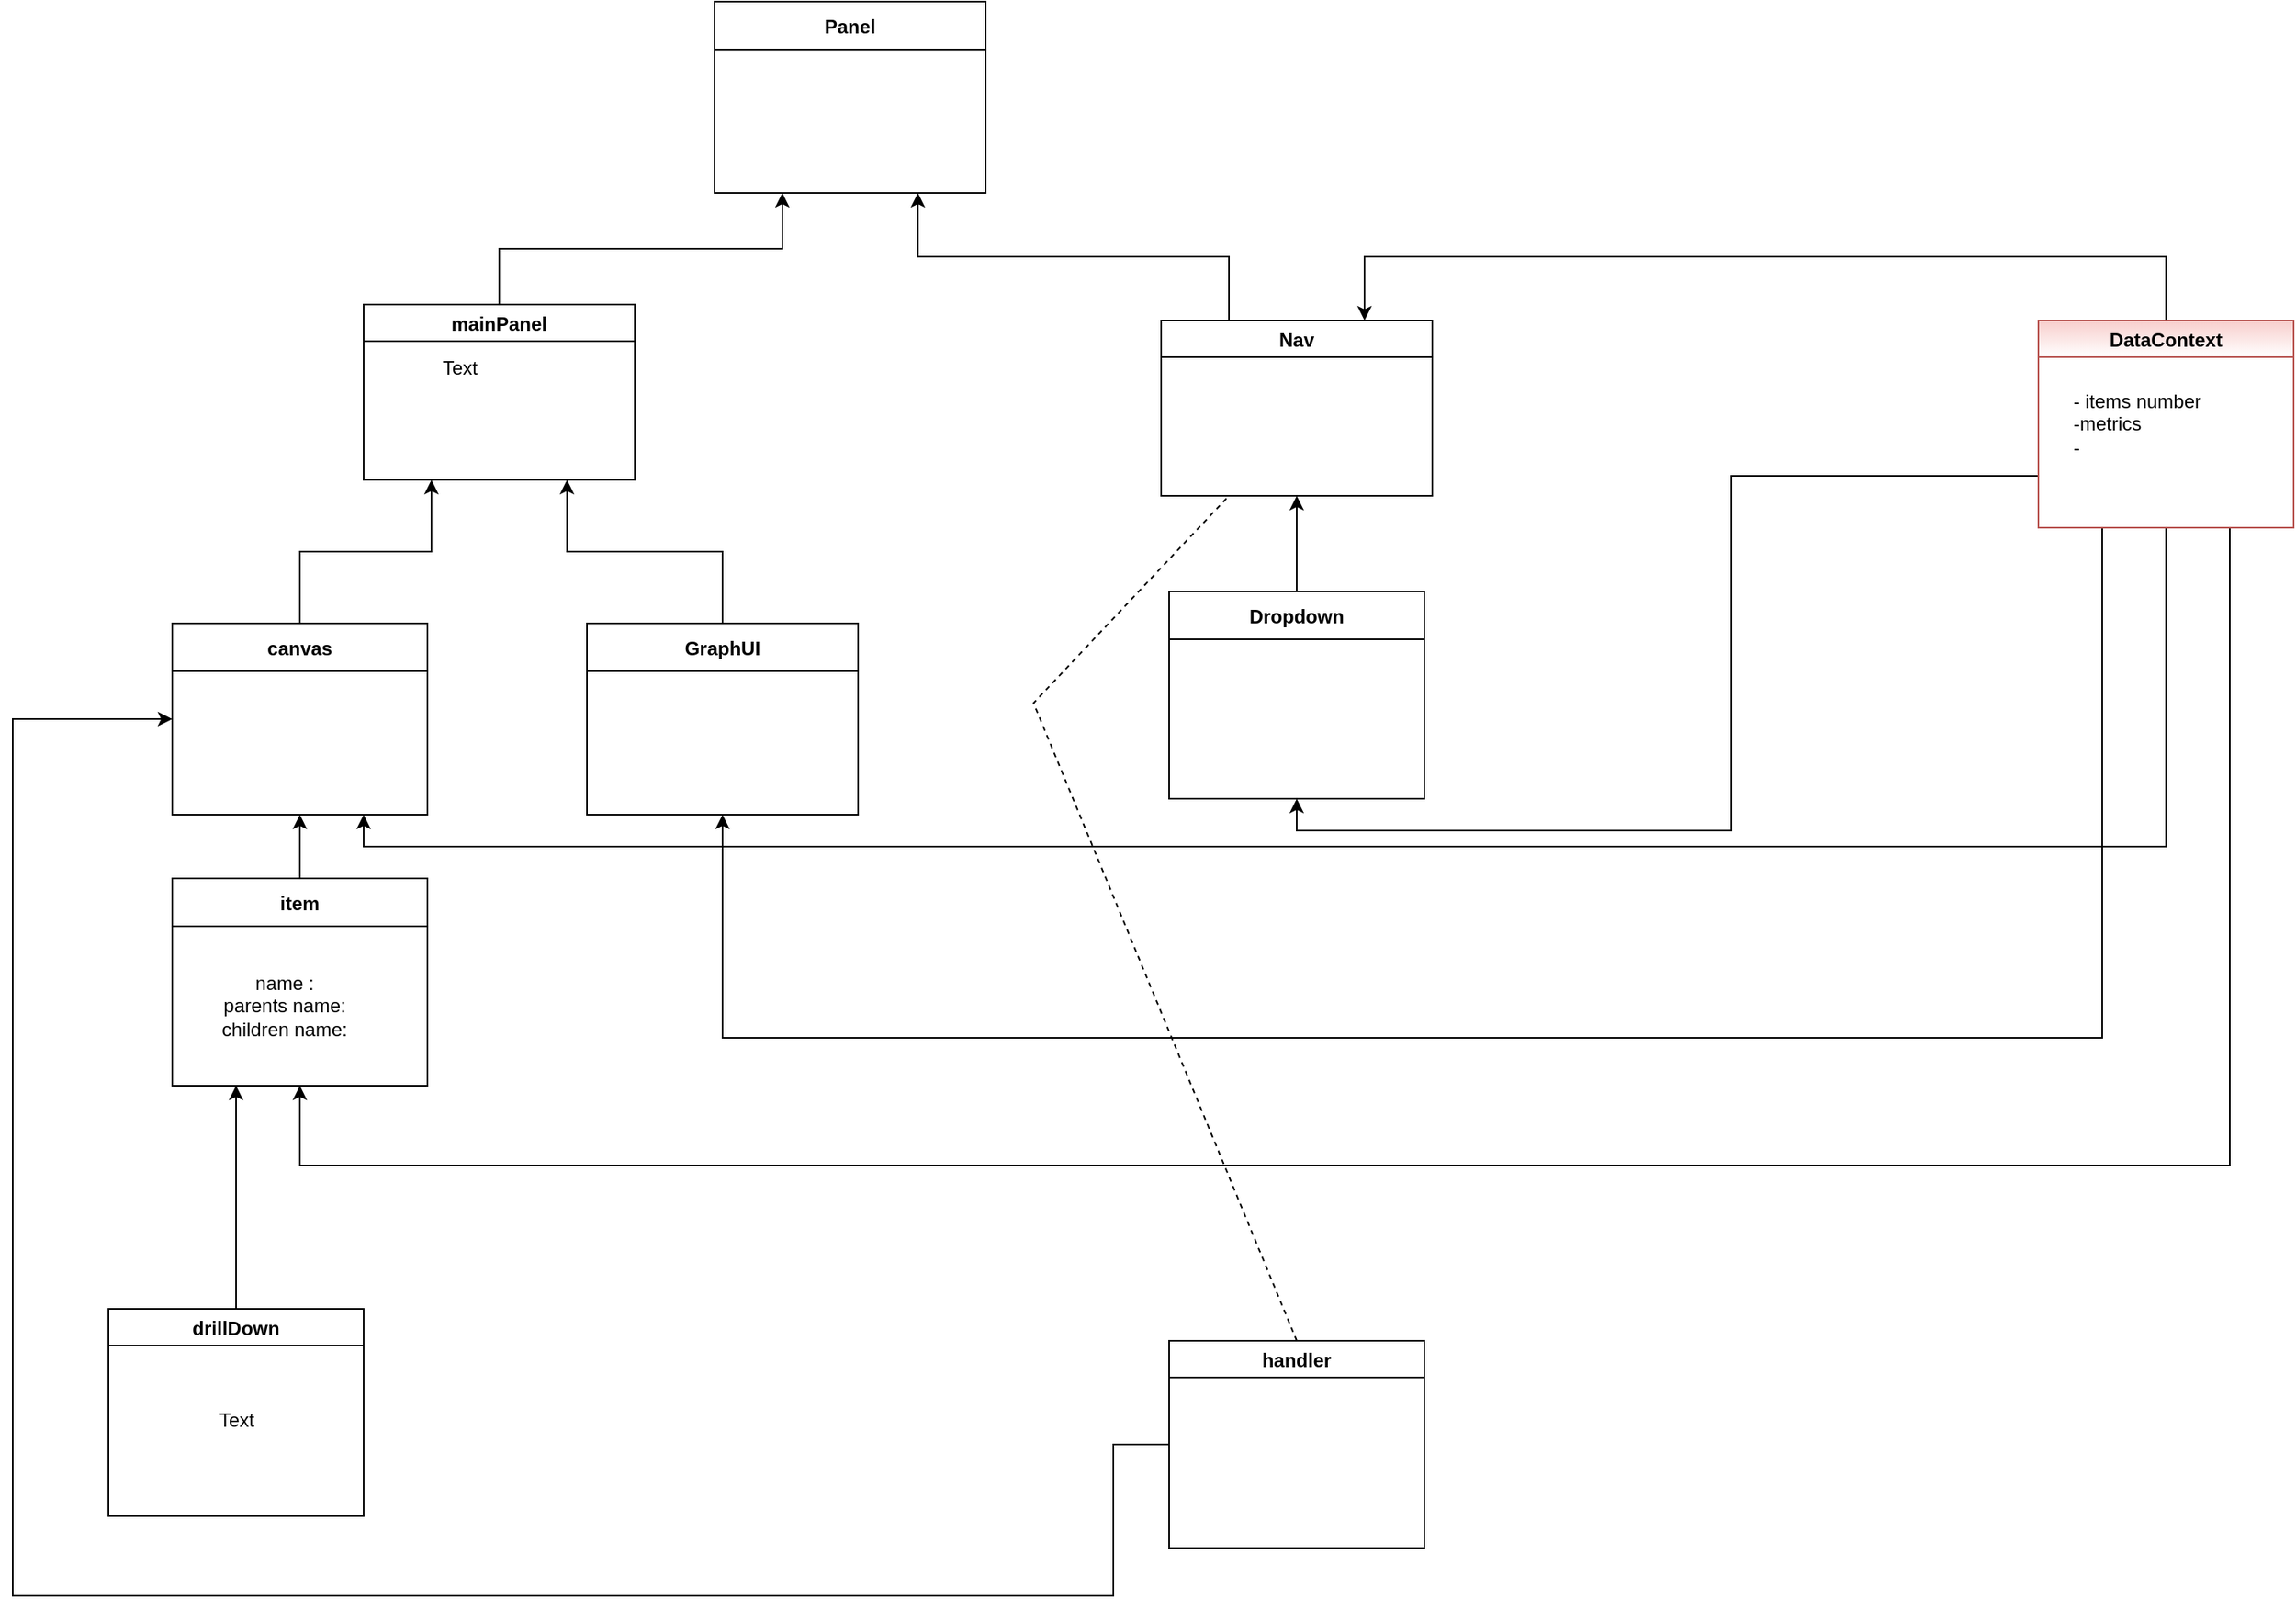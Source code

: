<mxfile version="15.7.3" type="github">
  <diagram id="wOV027mfHfYz6Kvpdw_u" name="Page-1">
    <mxGraphModel dx="2912" dy="1112" grid="1" gridSize="10" guides="1" tooltips="1" connect="1" arrows="1" fold="1" page="1" pageScale="1" pageWidth="850" pageHeight="1100" math="0" shadow="0">
      <root>
        <mxCell id="0" />
        <mxCell id="1" parent="0" />
        <mxCell id="j2CHza1dFCDNHK3temvZ-5" value="Panel" style="swimlane;startSize=30;" vertex="1" parent="1">
          <mxGeometry x="350" y="50" width="170" height="120" as="geometry" />
        </mxCell>
        <mxCell id="j2CHza1dFCDNHK3temvZ-43" style="edgeStyle=orthogonalEdgeStyle;rounded=0;orthogonalLoop=1;jettySize=auto;html=1;exitX=0.5;exitY=0;exitDx=0;exitDy=0;entryX=0.25;entryY=1;entryDx=0;entryDy=0;" edge="1" parent="1" source="j2CHza1dFCDNHK3temvZ-6" target="j2CHza1dFCDNHK3temvZ-5">
          <mxGeometry relative="1" as="geometry" />
        </mxCell>
        <mxCell id="j2CHza1dFCDNHK3temvZ-6" value="mainPanel" style="swimlane;startSize=23;" vertex="1" parent="1">
          <mxGeometry x="130" y="240" width="170" height="110" as="geometry" />
        </mxCell>
        <mxCell id="j2CHza1dFCDNHK3temvZ-33" style="edgeStyle=orthogonalEdgeStyle;rounded=0;orthogonalLoop=1;jettySize=auto;html=1;exitX=0.5;exitY=0;exitDx=0;exitDy=0;entryX=0.75;entryY=1;entryDx=0;entryDy=0;" edge="1" parent="1" source="j2CHza1dFCDNHK3temvZ-7" target="j2CHza1dFCDNHK3temvZ-6">
          <mxGeometry relative="1" as="geometry" />
        </mxCell>
        <mxCell id="j2CHza1dFCDNHK3temvZ-7" value="GraphUI" style="swimlane;startSize=30;" vertex="1" parent="1">
          <mxGeometry x="270" y="440" width="170" height="120" as="geometry" />
        </mxCell>
        <mxCell id="j2CHza1dFCDNHK3temvZ-41" style="edgeStyle=orthogonalEdgeStyle;rounded=0;orthogonalLoop=1;jettySize=auto;html=1;exitX=0.25;exitY=0;exitDx=0;exitDy=0;entryX=0.75;entryY=1;entryDx=0;entryDy=0;" edge="1" parent="1" source="j2CHza1dFCDNHK3temvZ-10" target="j2CHza1dFCDNHK3temvZ-5">
          <mxGeometry relative="1" as="geometry" />
        </mxCell>
        <mxCell id="j2CHza1dFCDNHK3temvZ-10" value="Nav" style="swimlane;" vertex="1" parent="1">
          <mxGeometry x="630" y="250" width="170" height="110" as="geometry">
            <mxRectangle x="630" y="250" width="50" height="23" as="alternateBounds" />
          </mxGeometry>
        </mxCell>
        <mxCell id="j2CHza1dFCDNHK3temvZ-16" style="edgeStyle=orthogonalEdgeStyle;rounded=0;orthogonalLoop=1;jettySize=auto;html=1;exitX=0.5;exitY=0;exitDx=0;exitDy=0;entryX=0.5;entryY=1;entryDx=0;entryDy=0;" edge="1" parent="1" source="j2CHza1dFCDNHK3temvZ-14" target="j2CHza1dFCDNHK3temvZ-10">
          <mxGeometry relative="1" as="geometry" />
        </mxCell>
        <mxCell id="j2CHza1dFCDNHK3temvZ-14" value="Dropdown" style="swimlane;startSize=30;" vertex="1" parent="1">
          <mxGeometry x="635" y="420" width="160" height="130" as="geometry">
            <mxRectangle x="635" y="420" width="90" height="30" as="alternateBounds" />
          </mxGeometry>
        </mxCell>
        <mxCell id="j2CHza1dFCDNHK3temvZ-29" style="edgeStyle=orthogonalEdgeStyle;rounded=0;orthogonalLoop=1;jettySize=auto;html=1;exitX=0.5;exitY=0;exitDx=0;exitDy=0;entryX=0.25;entryY=1;entryDx=0;entryDy=0;" edge="1" parent="1" source="j2CHza1dFCDNHK3temvZ-17" target="j2CHza1dFCDNHK3temvZ-6">
          <mxGeometry relative="1" as="geometry" />
        </mxCell>
        <mxCell id="j2CHza1dFCDNHK3temvZ-17" value="canvas" style="swimlane;startSize=30;" vertex="1" parent="1">
          <mxGeometry x="10" y="440" width="160" height="120" as="geometry" />
        </mxCell>
        <mxCell id="j2CHza1dFCDNHK3temvZ-36" style="edgeStyle=orthogonalEdgeStyle;rounded=0;orthogonalLoop=1;jettySize=auto;html=1;exitX=0.5;exitY=0;exitDx=0;exitDy=0;entryX=0.5;entryY=1;entryDx=0;entryDy=0;" edge="1" parent="1" source="j2CHza1dFCDNHK3temvZ-19" target="j2CHza1dFCDNHK3temvZ-17">
          <mxGeometry relative="1" as="geometry" />
        </mxCell>
        <mxCell id="j2CHza1dFCDNHK3temvZ-19" value="item" style="swimlane;startSize=30;" vertex="1" parent="1">
          <mxGeometry x="10" y="600" width="160" height="130" as="geometry" />
        </mxCell>
        <mxCell id="j2CHza1dFCDNHK3temvZ-23" style="edgeStyle=orthogonalEdgeStyle;rounded=0;orthogonalLoop=1;jettySize=auto;html=1;exitX=0.5;exitY=0;exitDx=0;exitDy=0;entryX=0.75;entryY=0;entryDx=0;entryDy=0;" edge="1" parent="1" source="j2CHza1dFCDNHK3temvZ-22" target="j2CHza1dFCDNHK3temvZ-10">
          <mxGeometry relative="1" as="geometry">
            <Array as="points">
              <mxPoint x="1260" y="210" />
              <mxPoint x="758" y="210" />
            </Array>
          </mxGeometry>
        </mxCell>
        <mxCell id="j2CHza1dFCDNHK3temvZ-34" style="edgeStyle=orthogonalEdgeStyle;rounded=0;orthogonalLoop=1;jettySize=auto;html=1;exitX=0.25;exitY=1;exitDx=0;exitDy=0;entryX=0.5;entryY=1;entryDx=0;entryDy=0;" edge="1" parent="1" source="j2CHza1dFCDNHK3temvZ-22" target="j2CHza1dFCDNHK3temvZ-7">
          <mxGeometry relative="1" as="geometry">
            <Array as="points">
              <mxPoint x="1220" y="700" />
              <mxPoint x="355" y="700" />
            </Array>
          </mxGeometry>
        </mxCell>
        <mxCell id="j2CHza1dFCDNHK3temvZ-44" style="edgeStyle=orthogonalEdgeStyle;rounded=0;orthogonalLoop=1;jettySize=auto;html=1;exitX=0.75;exitY=1;exitDx=0;exitDy=0;entryX=0.5;entryY=1;entryDx=0;entryDy=0;" edge="1" parent="1" source="j2CHza1dFCDNHK3temvZ-22" target="j2CHza1dFCDNHK3temvZ-19">
          <mxGeometry relative="1" as="geometry">
            <Array as="points">
              <mxPoint x="1300" y="780" />
              <mxPoint x="90" y="780" />
            </Array>
          </mxGeometry>
        </mxCell>
        <mxCell id="j2CHza1dFCDNHK3temvZ-47" style="edgeStyle=orthogonalEdgeStyle;rounded=0;orthogonalLoop=1;jettySize=auto;html=1;exitX=0.5;exitY=1;exitDx=0;exitDy=0;entryX=0.75;entryY=1;entryDx=0;entryDy=0;" edge="1" parent="1" source="j2CHza1dFCDNHK3temvZ-22" target="j2CHza1dFCDNHK3temvZ-17">
          <mxGeometry relative="1" as="geometry">
            <Array as="points">
              <mxPoint x="1260" y="580" />
              <mxPoint x="130" y="580" />
            </Array>
          </mxGeometry>
        </mxCell>
        <mxCell id="j2CHza1dFCDNHK3temvZ-51" style="edgeStyle=orthogonalEdgeStyle;rounded=0;orthogonalLoop=1;jettySize=auto;html=1;exitX=0;exitY=0.75;exitDx=0;exitDy=0;entryX=0.5;entryY=1;entryDx=0;entryDy=0;" edge="1" parent="1" source="j2CHza1dFCDNHK3temvZ-22" target="j2CHza1dFCDNHK3temvZ-14">
          <mxGeometry relative="1" as="geometry" />
        </mxCell>
        <mxCell id="j2CHza1dFCDNHK3temvZ-22" value="DataContext" style="swimlane;fillColor=#f8cecc;strokeColor=#b85450;swimlaneFillColor=none;gradientColor=#ffffff;" vertex="1" parent="1">
          <mxGeometry x="1180" y="250" width="160" height="130" as="geometry" />
        </mxCell>
        <mxCell id="j2CHza1dFCDNHK3temvZ-27" value="&lt;div align=&quot;left&quot;&gt;- items number&lt;/div&gt;&lt;div align=&quot;left&quot;&gt;-metrics&lt;/div&gt;&lt;div align=&quot;left&quot;&gt;- &lt;br&gt;&lt;/div&gt;" style="text;html=1;align=left;verticalAlign=middle;resizable=0;points=[];autosize=1;strokeColor=none;fillColor=none;" vertex="1" parent="j2CHza1dFCDNHK3temvZ-22">
          <mxGeometry x="20" y="40" width="100" height="50" as="geometry" />
        </mxCell>
        <mxCell id="j2CHza1dFCDNHK3temvZ-50" style="edgeStyle=orthogonalEdgeStyle;rounded=0;orthogonalLoop=1;jettySize=auto;html=1;exitX=0.5;exitY=0;exitDx=0;exitDy=0;entryX=0.25;entryY=1;entryDx=0;entryDy=0;" edge="1" parent="1" source="j2CHza1dFCDNHK3temvZ-48" target="j2CHza1dFCDNHK3temvZ-19">
          <mxGeometry relative="1" as="geometry" />
        </mxCell>
        <mxCell id="j2CHza1dFCDNHK3temvZ-48" value="drillDown" style="swimlane;" vertex="1" parent="1">
          <mxGeometry x="-30" y="870" width="160" height="130" as="geometry" />
        </mxCell>
        <mxCell id="j2CHza1dFCDNHK3temvZ-49" value="&lt;div&gt;name :&lt;/div&gt;&lt;div&gt;parents name:&lt;/div&gt;&lt;div&gt;children name:&lt;br&gt;&lt;/div&gt;" style="text;html=1;align=center;verticalAlign=middle;resizable=0;points=[];autosize=1;strokeColor=none;fillColor=none;" vertex="1" parent="1">
          <mxGeometry x="30" y="655" width="100" height="50" as="geometry" />
        </mxCell>
        <mxCell id="j2CHza1dFCDNHK3temvZ-52" value="Text" style="text;html=1;align=center;verticalAlign=middle;resizable=0;points=[];autosize=1;strokeColor=none;fillColor=none;" vertex="1" parent="1">
          <mxGeometry x="30" y="930" width="40" height="20" as="geometry" />
        </mxCell>
        <mxCell id="j2CHza1dFCDNHK3temvZ-53" value="Text" style="text;html=1;align=center;verticalAlign=middle;resizable=0;points=[];autosize=1;strokeColor=none;fillColor=none;" vertex="1" parent="1">
          <mxGeometry x="170" y="270" width="40" height="20" as="geometry" />
        </mxCell>
        <mxCell id="j2CHza1dFCDNHK3temvZ-57" style="edgeStyle=orthogonalEdgeStyle;rounded=0;orthogonalLoop=1;jettySize=auto;html=1;exitX=0;exitY=0.5;exitDx=0;exitDy=0;entryX=0;entryY=0.5;entryDx=0;entryDy=0;" edge="1" parent="1" source="j2CHza1dFCDNHK3temvZ-55" target="j2CHza1dFCDNHK3temvZ-17">
          <mxGeometry relative="1" as="geometry">
            <Array as="points">
              <mxPoint x="600" y="1050" />
              <mxPoint x="-90" y="1050" />
              <mxPoint x="-90" y="500" />
            </Array>
          </mxGeometry>
        </mxCell>
        <mxCell id="j2CHza1dFCDNHK3temvZ-55" value="handler" style="swimlane;" vertex="1" parent="1">
          <mxGeometry x="635" y="890" width="160" height="130" as="geometry" />
        </mxCell>
        <mxCell id="j2CHza1dFCDNHK3temvZ-56" value="" style="endArrow=none;dashed=1;html=1;rounded=0;exitX=0.5;exitY=0;exitDx=0;exitDy=0;entryX=0.25;entryY=1;entryDx=0;entryDy=0;" edge="1" parent="1" source="j2CHza1dFCDNHK3temvZ-55" target="j2CHza1dFCDNHK3temvZ-10">
          <mxGeometry width="50" height="50" relative="1" as="geometry">
            <mxPoint x="640" y="590" as="sourcePoint" />
            <mxPoint x="690" y="540" as="targetPoint" />
            <Array as="points">
              <mxPoint x="550" y="490" />
            </Array>
          </mxGeometry>
        </mxCell>
      </root>
    </mxGraphModel>
  </diagram>
</mxfile>
